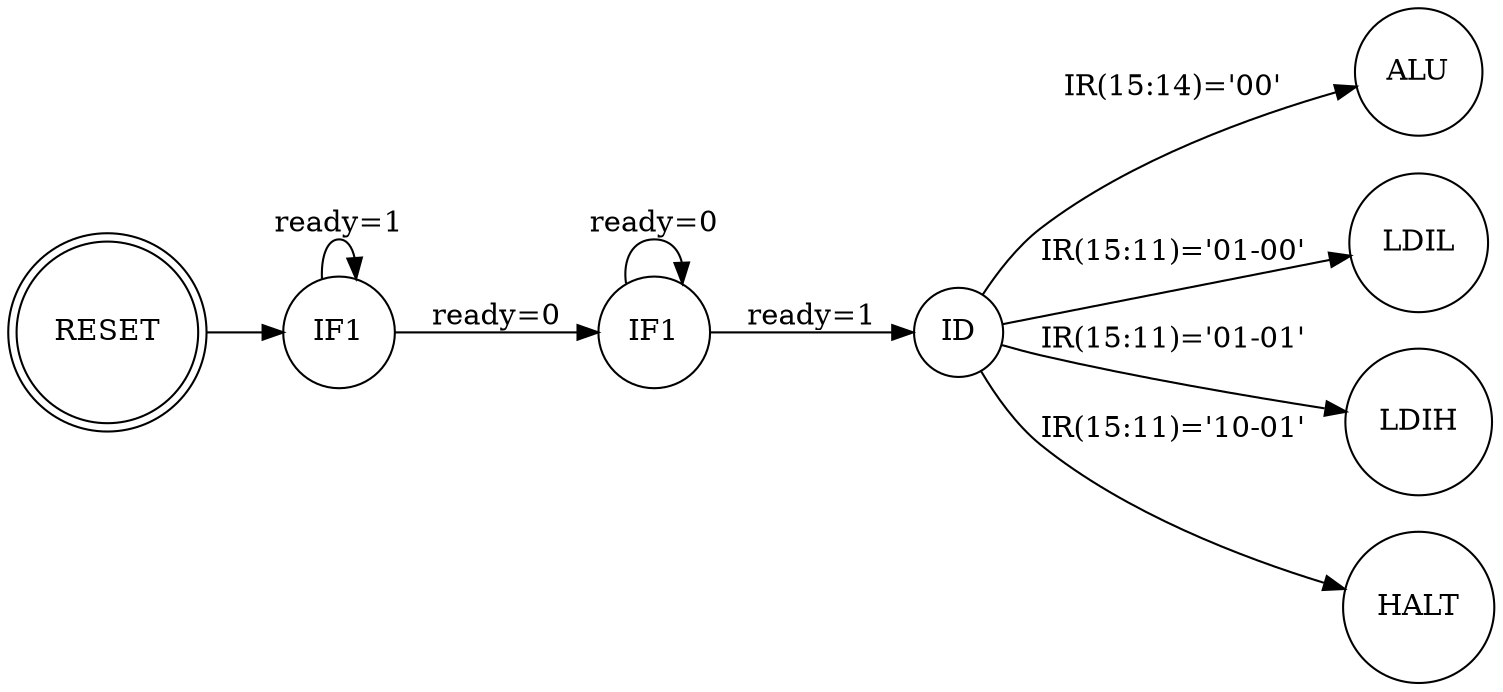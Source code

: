 digraph StateTransitionDiagram {
    rankdir=LR;  // Set the direction from left to right (LR)

    // Define the states
    reset [shape=doublecircle, label="RESET"];
    if1 [shape=circle, label="IF1"];
    if2 [shape=circle, label="IF1"];
    id [shape=circle, label="ID"];
    alu [shape=circle, label="ALU"];
    ldil [shape=circle, label="LDIL"];
    ldih [shape=circle, label="LDIH"];
    halt [shape=circle, label="HALT"];

    // Define the transitions
    reset -> if1 [label=""];
    if1 -> if1 [label="ready=1"];
    if1 -> if2 [label="ready=0"];
    if2 -> if2 [label="ready=0"];
    if2 -> id [label="ready=1"];
    id  -> alu [label="IR(15:14)='00'"];
    id  -> ldil [label="IR(15:11)='01-00'"];
    id  -> ldih [label="IR(15:11)='01-01'"];
    id  -> halt [label="IR(15:11)='10-01'"];
}